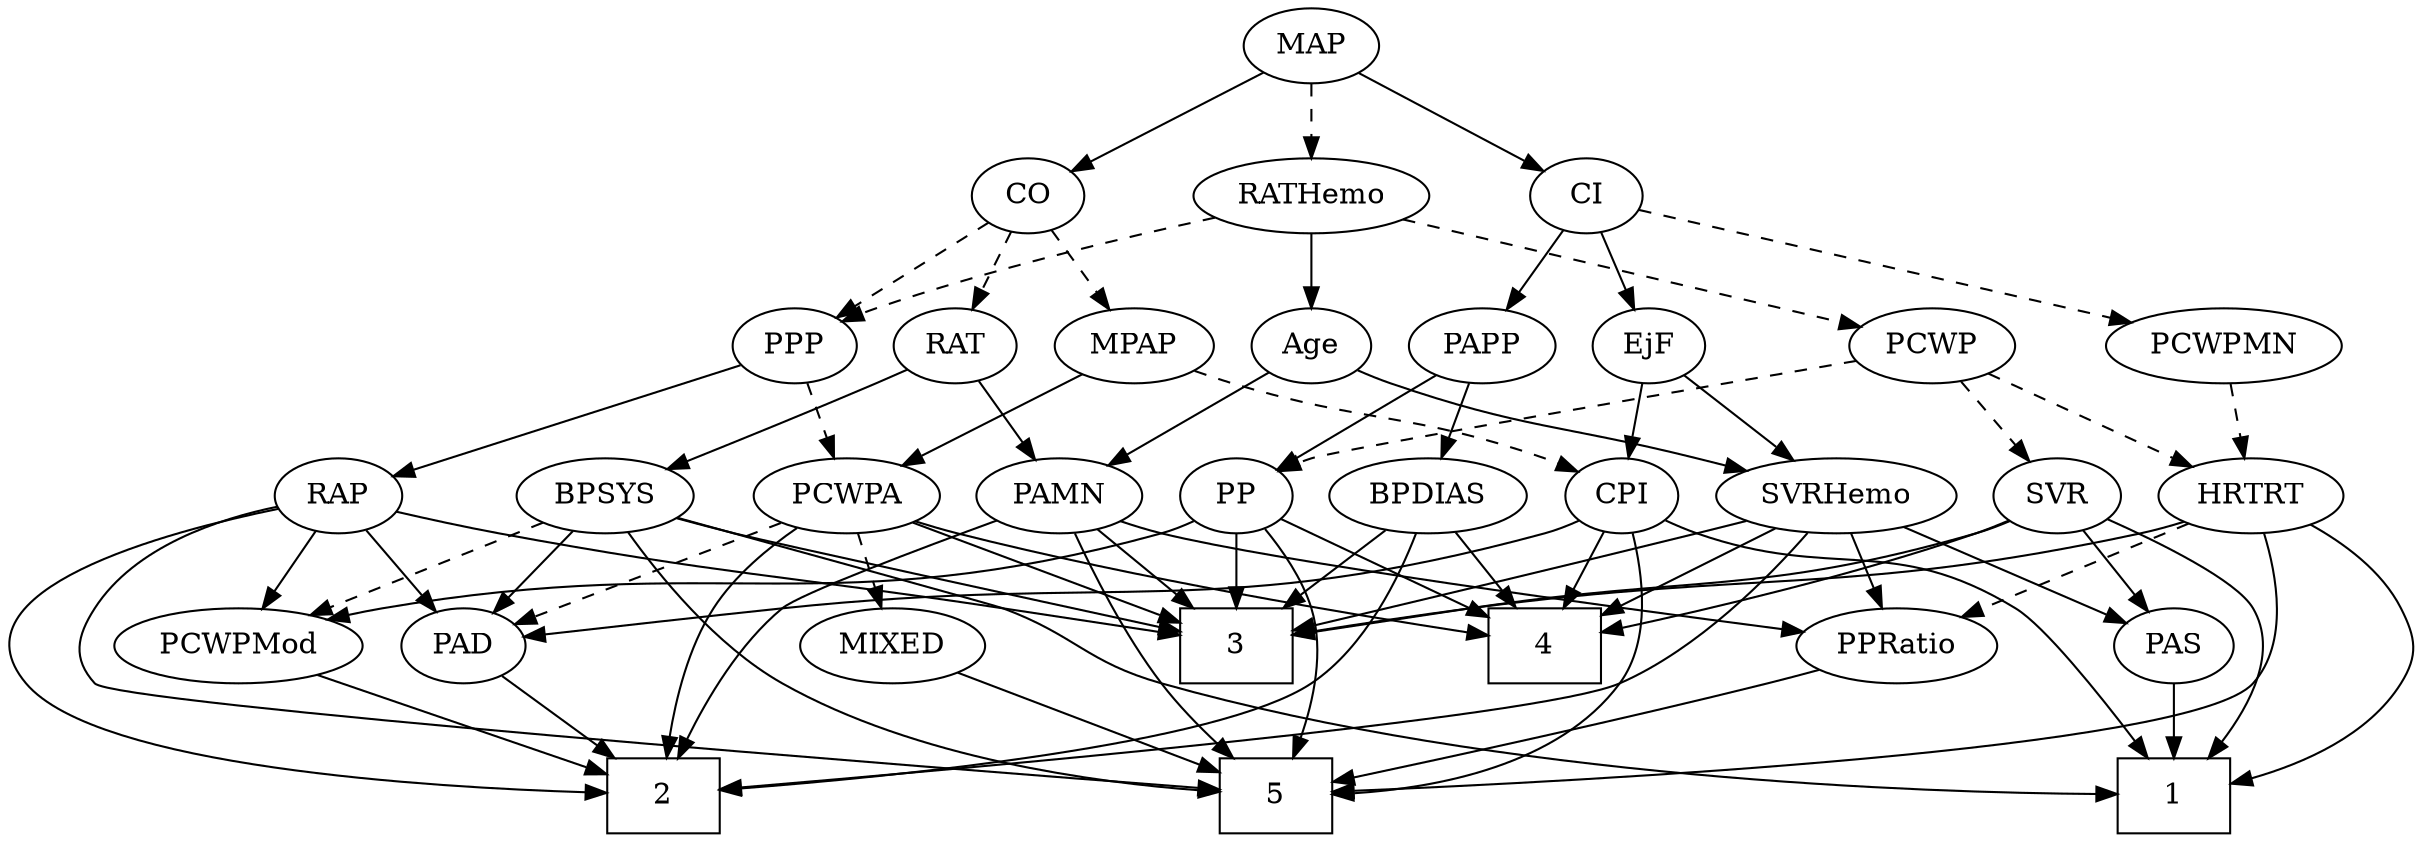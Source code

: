 strict digraph {
	graph [bb="0,0,1108.4,396"];
	node [label="\N"];
	1	[height=0.5,
		pos="995.22,18",
		shape=box,
		width=0.75];
	2	[height=0.5,
		pos="296.22,18",
		shape=box,
		width=0.75];
	3	[height=0.5,
		pos="563.22,90",
		shape=box,
		width=0.75];
	4	[height=0.5,
		pos="711.22,90",
		shape=box,
		width=0.75];
	5	[height=0.5,
		pos="582.22,18",
		shape=box,
		width=0.75];
	Age	[height=0.5,
		pos="595.22,234",
		width=0.75];
	PAMN	[height=0.5,
		pos="482.22,162",
		width=1.011];
	Age -> PAMN	[pos="e,504.19,176.61 576.05,221.13 558.72,210.39 532.9,194.4 512.73,181.9",
		style=solid];
	SVRHemo	[height=0.5,
		pos="832.22,162",
		width=1.3902];
	Age -> SVRHemo	[pos="e,794.81,173.97 616.25,222.24 621.09,219.99 626.27,217.78 631.22,216 692.49,194 710.37,197.02 773.22,180 777.04,178.96 781,177.87 \
784.98,176.76",
		style=solid];
	EjF	[height=0.5,
		pos="749.22,234",
		width=0.75];
	CPI	[height=0.5,
		pos="737.22,162",
		width=0.75];
	EjF -> CPI	[pos="e,740.18,180.28 746.31,216.05 744.99,208.35 743.39,199.03 741.91,190.36",
		style=solid];
	EjF -> SVRHemo	[pos="e,813.54,178.76 765.62,219.17 777.04,209.54 792.53,196.47 805.7,185.37",
		style=solid];
	RAP	[height=0.5,
		pos="153.22,162",
		width=0.77632];
	RAP -> 2	[pos="e,269.02,19.757 126.56,155.87 75.315,144.88 -28.735,116.37 8.2177,72 39.704,34.19 188.23,23.257 258.8,20.173",
		style=solid];
	RAP -> 3	[pos="e,536.12,95.146 178.8,154.56 192.76,151.17 210.38,147.09 226.22,144 255.25,138.34 444.21,109.24 525.8,96.727",
		style=solid];
	RAP -> 5	[pos="e,554.9,20.663 126.05,156.61 99.266,150.68 59.744,137.26 41.218,108 32.659,94.481 30.47,83.852 41.218,72 58.179,53.296 424.97,28.819 \
544.75,21.297",
		style=solid];
	PAD	[height=0.5,
		pos="201.22,90",
		width=0.79437];
	RAP -> PAD	[pos="e,190.37,106.82 164.11,145.12 170.19,136.26 177.88,125.04 184.68,115.12",
		style=solid];
	PCWPMod	[height=0.5,
		pos="102.22,90",
		width=1.4443];
	RAP -> PCWPMod	[pos="e,114.58,107.96 141.9,145.46 135.63,136.87 127.7,125.97 120.57,116.19",
		style=solid];
	MIXED	[height=0.5,
		pos="402.22,90",
		width=1.1193];
	MIXED -> 5	[pos="e,554.97,29.595 431.54,77.597 462.64,65.503 511.83,46.372 545.49,33.282",
		style=solid];
	MPAP	[height=0.5,
		pos="515.22,234",
		width=0.97491];
	MPAP -> CPI	[pos="e,716.18,173.76 542.03,222.05 547.66,219.92 553.6,217.79 559.22,216 621.25,196.23 639.94,202 701.22,180 703.07,179.33 704.96,178.61 \
706.85,177.84",
		style=dashed];
	PCWPA	[height=0.5,
		pos="386.22,162",
		width=1.1555];
	MPAP -> PCWPA	[pos="e,411.17,176.54 491.86,220.32 471.82,209.45 442.69,193.64 420.09,181.38",
		style=solid];
	BPSYS	[height=0.5,
		pos="273.22,162",
		width=1.0471];
	BPSYS -> 1	[pos="e,967.97,18.986 304.89,152.2 348.41,140 424.35,118.3 451.22,108 486.12,94.628 491.27,82.242 527.22,72 682.82,27.665 877.47,20.202 \
957.85,19.099",
		style=solid];
	BPSYS -> 3	[pos="e,536.11,96.94 305.01,152.02 314.69,149.36 325.37,146.49 335.22,144 402.28,127.02 480.98,109.18 526.18,99.141",
		style=solid];
	BPSYS -> 5	[pos="e,554.88,20.07 283.46,144.41 296.91,124.09 322.44,90.158 353.22,72 413.99,36.143 497.15,24.545 544.72,20.793",
		style=solid];
	BPSYS -> PAD	[pos="e,216.17,105.54 257.24,145.46 247.27,135.78 234.31,123.17 223.36,112.53",
		style=solid];
	BPSYS -> PCWPMod	[pos="e,134.43,104.19 245.36,149.6 217.83,138.33 175.38,120.95 143.84,108.04",
		style=dashed];
	PAD -> 2	[pos="e,273.04,36.082 219.09,75.834 231.97,66.343 249.68,53.288 264.89,42.082",
		style=solid];
	CO	[height=0.5,
		pos="468.22,306",
		width=0.75];
	CO -> MPAP	[pos="e,504.27,251.31 478.88,289.12 484.69,280.47 492,269.58 498.54,259.83",
		style=dashed];
	RAT	[height=0.5,
		pos="435.22,234",
		width=0.75827];
	CO -> RAT	[pos="e,442.98,251.47 460.4,288.41 456.49,280.13 451.68,269.92 447.32,260.66",
		style=dashed];
	PPP	[height=0.5,
		pos="363.22,234",
		width=0.75];
	CO -> PPP	[pos="e,381.83,247.41 449.45,292.49 432.95,281.49 408.74,265.35 390.17,252.97",
		style=dashed];
	PAS	[height=0.5,
		pos="995.22,90",
		width=0.75];
	PAS -> 1	[pos="e,995.22,36.104 995.22,71.697 995.22,63.983 995.22,54.712 995.22,46.112",
		style=solid];
	PAMN -> 2	[pos="e,303.4,36.318 454.43,150.08 417.76,135.59 357.34,111.44 353.22,108 332.97,91.103 317.49,65.127 307.81,45.593",
		style=solid];
	PAMN -> 3	[pos="e,543.4,108.13 499.79,145.81 510.23,136.79 523.69,125.16 535.52,114.93",
		style=solid];
	PAMN -> 5	[pos="e,561.22,36.191 488.8,143.97 496.46,125.31 510.25,94.982 527.22,72 534.85,61.666 544.58,51.563 553.73,42.997",
		style=solid];
	PPRatio	[height=0.5,
		pos="872.22,90",
		width=1.1013];
	PAMN -> PPRatio	[pos="e,834.75,96.305 509.05,149.82 514.96,147.65 521.24,145.57 527.22,144 555.48,136.58 736.97,110.26 824.77,97.727",
		style=solid];
	RATHemo	[height=0.5,
		pos="595.22,306",
		width=1.3721];
	RATHemo -> Age	[pos="e,595.22,252.1 595.22,287.7 595.22,279.98 595.22,270.71 595.22,262.11",
		style=solid];
	RATHemo -> PPP	[pos="e,384.27,245.7 553.64,296.02 513.5,286.82 451.32,271.17 399.22,252 397.37,251.32 395.49,250.58 393.6,249.8",
		style=dashed];
	PCWP	[height=0.5,
		pos="876.22,234",
		width=0.97491];
	RATHemo -> PCWP	[pos="e,845.4,242.68 634.88,295.12 688.04,281.88 781.89,258.5 835.55,245.13",
		style=dashed];
	CPI -> 1	[pos="e,983.02,36.115 757.86,150.38 762.81,148.08 768.13,145.8 773.22,144 837.04,121.43 863.79,143.84 921.22,108 934.73,99.568 959.89,\
67.449 977.08,44.213",
		style=solid];
	CPI -> 4	[pos="e,717.7,108.45 731.06,144.41 728.13,136.54 724.56,126.93 721.26,118.04",
		style=solid];
	CPI -> 5	[pos="e,609.41,18.689 745.26,144.51 753.38,125.22 762.7,93.233 747.22,72 718.22,32.222 658.89,21.641 619.84,19.184",
		style=solid];
	CPI -> PAD	[pos="e,229.22,94.203 716.74,149.87 711.78,147.59 706.41,145.45 701.22,144 551.45,102.21 507.82,124.64 353.22,108 314.49,103.83 270.23,\
98.857 239.5,95.37",
		style=solid];
	RAT -> BPSYS	[pos="e,300.89,174.24 413.59,222.6 408.87,220.38 403.89,218.08 399.22,216 369.56,202.77 335.61,188.54 310.43,178.16",
		style=solid];
	RAT -> PAMN	[pos="e,471.27,179.31 445.88,217.12 451.69,208.47 459,197.58 465.54,187.83",
		style=solid];
	SVR	[height=0.5,
		pos="928.22,162",
		width=0.77632];
	SVR -> 1	[pos="e,1011.3,36.18 949.93,150.54 979.45,136.22 1028.9,111.84 1031.2,108 1043.6,87.764 1031.1,62.544 1017.5,44.123",
		style=solid];
	SVR -> 3	[pos="e,590.32,95.175 907.08,150.1 901.99,147.81 896.49,145.61 891.22,144 877.36,139.78 683.24,109.54 600.33,96.721",
		style=solid];
	SVR -> 4	[pos="e,738.45,97.708 906.53,150.4 901.55,148.15 896.25,145.89 891.22,144 842.7,125.82 784.99,109.77 748.24,100.22",
		style=solid];
	SVR -> PAS	[pos="e,981.03,105.82 942.43,146.15 951.58,136.6 963.64,123.99 973.92,113.25",
		style=solid];
	PCWPMod -> 2	[pos="e,269.03,28.811 136.9,76.485 171.47,64.012 224.35,44.932 259.59,32.217",
		style=solid];
	PCWPA -> 2	[pos="e,297.64,36.02 362.23,147.17 348.04,137.82 330.83,124.24 320.22,108 308.01,89.323 301.98,64.594 299.02,45.943",
		style=solid];
	PCWPA -> 3	[pos="e,536.11,101.72 415.84,149.28 446.26,137.26 493.65,118.51 526.44,105.55",
		style=solid];
	PCWPA -> 4	[pos="e,684.12,95.036 417.31,149.92 423.84,147.79 430.72,145.7 437.22,144 520.92,122.05 621.19,104.93 674.17,96.587",
		style=solid];
	PCWPA -> MIXED	[pos="e,398.27,108.28 390.09,144.05 391.87,136.26 394.03,126.82 396.03,118.08",
		style=dashed];
	PCWPA -> PAD	[pos="e,225.04,100.01 355.67,149.44 322.32,136.82 269.1,116.68 234.65,103.65",
		style=dashed];
	PCWPMN	[height=0.5,
		pos="1002.2,234",
		width=1.3902];
	HRTRT	[height=0.5,
		pos="1014.2,162",
		width=1.1013];
	PCWPMN -> HRTRT	[pos="e,1011.3,180.1 1005.2,215.7 1006.5,207.98 1008.1,198.71 1009.6,190.11",
		style=dashed];
	SVRHemo -> 2	[pos="e,323.34,21.111 821.64,144.2 807.48,123.34 780.29,88.499 747.22,72 710.47,53.669 434.74,30.065 333.42,21.917",
		style=solid];
	SVRHemo -> 3	[pos="e,590.48,97.572 794.82,150.02 787.66,147.98 780.22,145.89 773.22,144 712.85,127.69 642.3,110.21 600.27,99.956",
		style=solid];
	SVRHemo -> 4	[pos="e,738.23,106.63 806.85,146.33 789.5,136.29 766.25,122.84 747.02,111.71",
		style=solid];
	SVRHemo -> PAS	[pos="e,973.17,100.47 863.26,147.67 892.14,135.27 934.96,116.88 963.92,104.44",
		style=solid];
	SVRHemo -> PPRatio	[pos="e,862.62,107.79 841.9,144.05 846.62,135.8 852.39,125.7 857.62,116.54",
		style=solid];
	BPDIAS	[height=0.5,
		pos="650.22,162",
		width=1.1735];
	BPDIAS -> 2	[pos="e,323.61,20.835 645.33,143.86 638.53,123.32 624.15,89.49 599.22,72 556.91,42.315 405.36,27.22 333.95,21.623",
		style=solid];
	BPDIAS -> 3	[pos="e,584.5,108.13 631.34,145.81 620.03,136.71 605.4,124.94 592.6,114.64",
		style=solid];
	BPDIAS -> 4	[pos="e,696.3,108.12 664.37,144.76 671.84,136.18 681.19,125.46 689.56,115.86",
		style=solid];
	MAP	[height=0.5,
		pos="595.22,378",
		width=0.84854];
	MAP -> CO	[pos="e,488.6,318.24 573.67,365.13 552.77,353.61 520.9,336.04 497.67,323.23",
		style=solid];
	MAP -> RATHemo	[pos="e,595.22,324.1 595.22,359.7 595.22,351.98 595.22,342.71 595.22,334.11",
		style=dashed];
	CI	[height=0.5,
		pos="719.22,306",
		width=0.75];
	MAP -> CI	[pos="e,699,318.41 616.53,364.97 636.86,353.49 667.63,336.12 690.19,323.38",
		style=solid];
	PP	[height=0.5,
		pos="563.22,162",
		width=0.75];
	PP -> 3	[pos="e,563.22,108.1 563.22,143.7 563.22,135.98 563.22,126.71 563.22,118.11",
		style=solid];
	PP -> 4	[pos="e,684.14,103.81 584.74,150.82 608.36,139.65 646.69,121.52 674.97,108.14",
		style=solid];
	PP -> 5	[pos="e,590.44,36.334 576.97,146.07 585.18,136.1 594.84,122.25 599.22,108 605.51,87.543 600.31,63.692 594.06,45.833",
		style=solid];
	PP -> PCWPMod	[pos="e,139.72,102.55 542.74,149.86 537.79,147.58 532.41,145.44 527.22,144 370.54,100.66 323.01,137.93 163.22,108 158.78,107.17 154.2,\
106.17 149.63,105.07",
		style=solid];
	PPP -> RAP	[pos="e,177.46,171.08 339.54,225.11 302.3,212.69 229.9,188.56 187.14,174.31",
		style=solid];
	PPP -> PCWPA	[pos="e,380.54,180.28 368.79,216.05 371.37,208.18 374.52,198.62 377.41,189.79",
		style=dashed];
	PPRatio -> 5	[pos="e,609.3,24.309 841.22,78.752 833.73,76.41 825.72,74.018 818.22,72 748.48,53.227 665.92,35.756 619.25,26.311",
		style=solid];
	PCWP -> SVR	[pos="e,916.58,178.67 888.28,216.76 894.87,207.89 903.16,196.74 910.47,186.89",
		style=dashed];
	PCWP -> PP	[pos="e,583.79,173.8 843.9,226.93 772.08,213.41 605.06,181.9 599.22,180 597.3,179.37 595.34,178.67 593.39,177.91",
		style=dashed];
	PCWP -> HRTRT	[pos="e,988.58,176 900.26,220.81 922.17,209.69 954.79,193.14 979.53,180.6",
		style=dashed];
	CI -> EjF	[pos="e,742.16,251.47 726.33,288.41 729.88,280.13 734.25,269.92 738.22,260.66",
		style=solid];
	CI -> PCWPMN	[pos="e,961.88,244.98 744.33,298.79 790.85,287.28 891.2,262.46 952.1,247.4",
		style=dashed];
	PAPP	[height=0.5,
		pos="672.22,234",
		width=0.88464];
	CI -> PAPP	[pos="e,683.17,251.31 708.55,289.12 702.75,280.47 695.43,269.58 688.89,259.83",
		style=solid];
	PAPP -> BPDIAS	[pos="e,655.65,180.28 666.89,216.05 664.44,208.26 661.48,198.82 658.73,190.08",
		style=solid];
	PAPP -> PP	[pos="e,581.9,175 651.97,220 634.64,208.87 609.55,192.75 590.46,180.5",
		style=solid];
	HRTRT -> 1	[pos="e,1022.7,24.119 1045.8,151.08 1065.8,142.96 1090.2,129.27 1102.2,108 1110.1,94.07 1110.7,85.595 1102.2,72 1087,47.54 1056.8,34.021 \
1032.4,26.771",
		style=solid];
	HRTRT -> 3	[pos="e,590.35,95.328 984.97,149.73 978.54,147.57 971.71,145.51 965.22,144 838.72,114.55 803.88,125.75 675.22,108 650.27,104.56 622.26,\
100.31 600.49,96.916",
		style=solid];
	HRTRT -> 5	[pos="e,609.29,20.143 1024.7,144.38 1035.7,124.68 1049,91.987 1031.2,72 1004,41.368 722.33,25.441 619.52,20.614",
		style=solid];
	HRTRT -> PPRatio	[pos="e,898.1,103.76 988.17,148.16 965.45,136.96 932.3,120.62 907.26,108.27",
		style=dashed];
}
